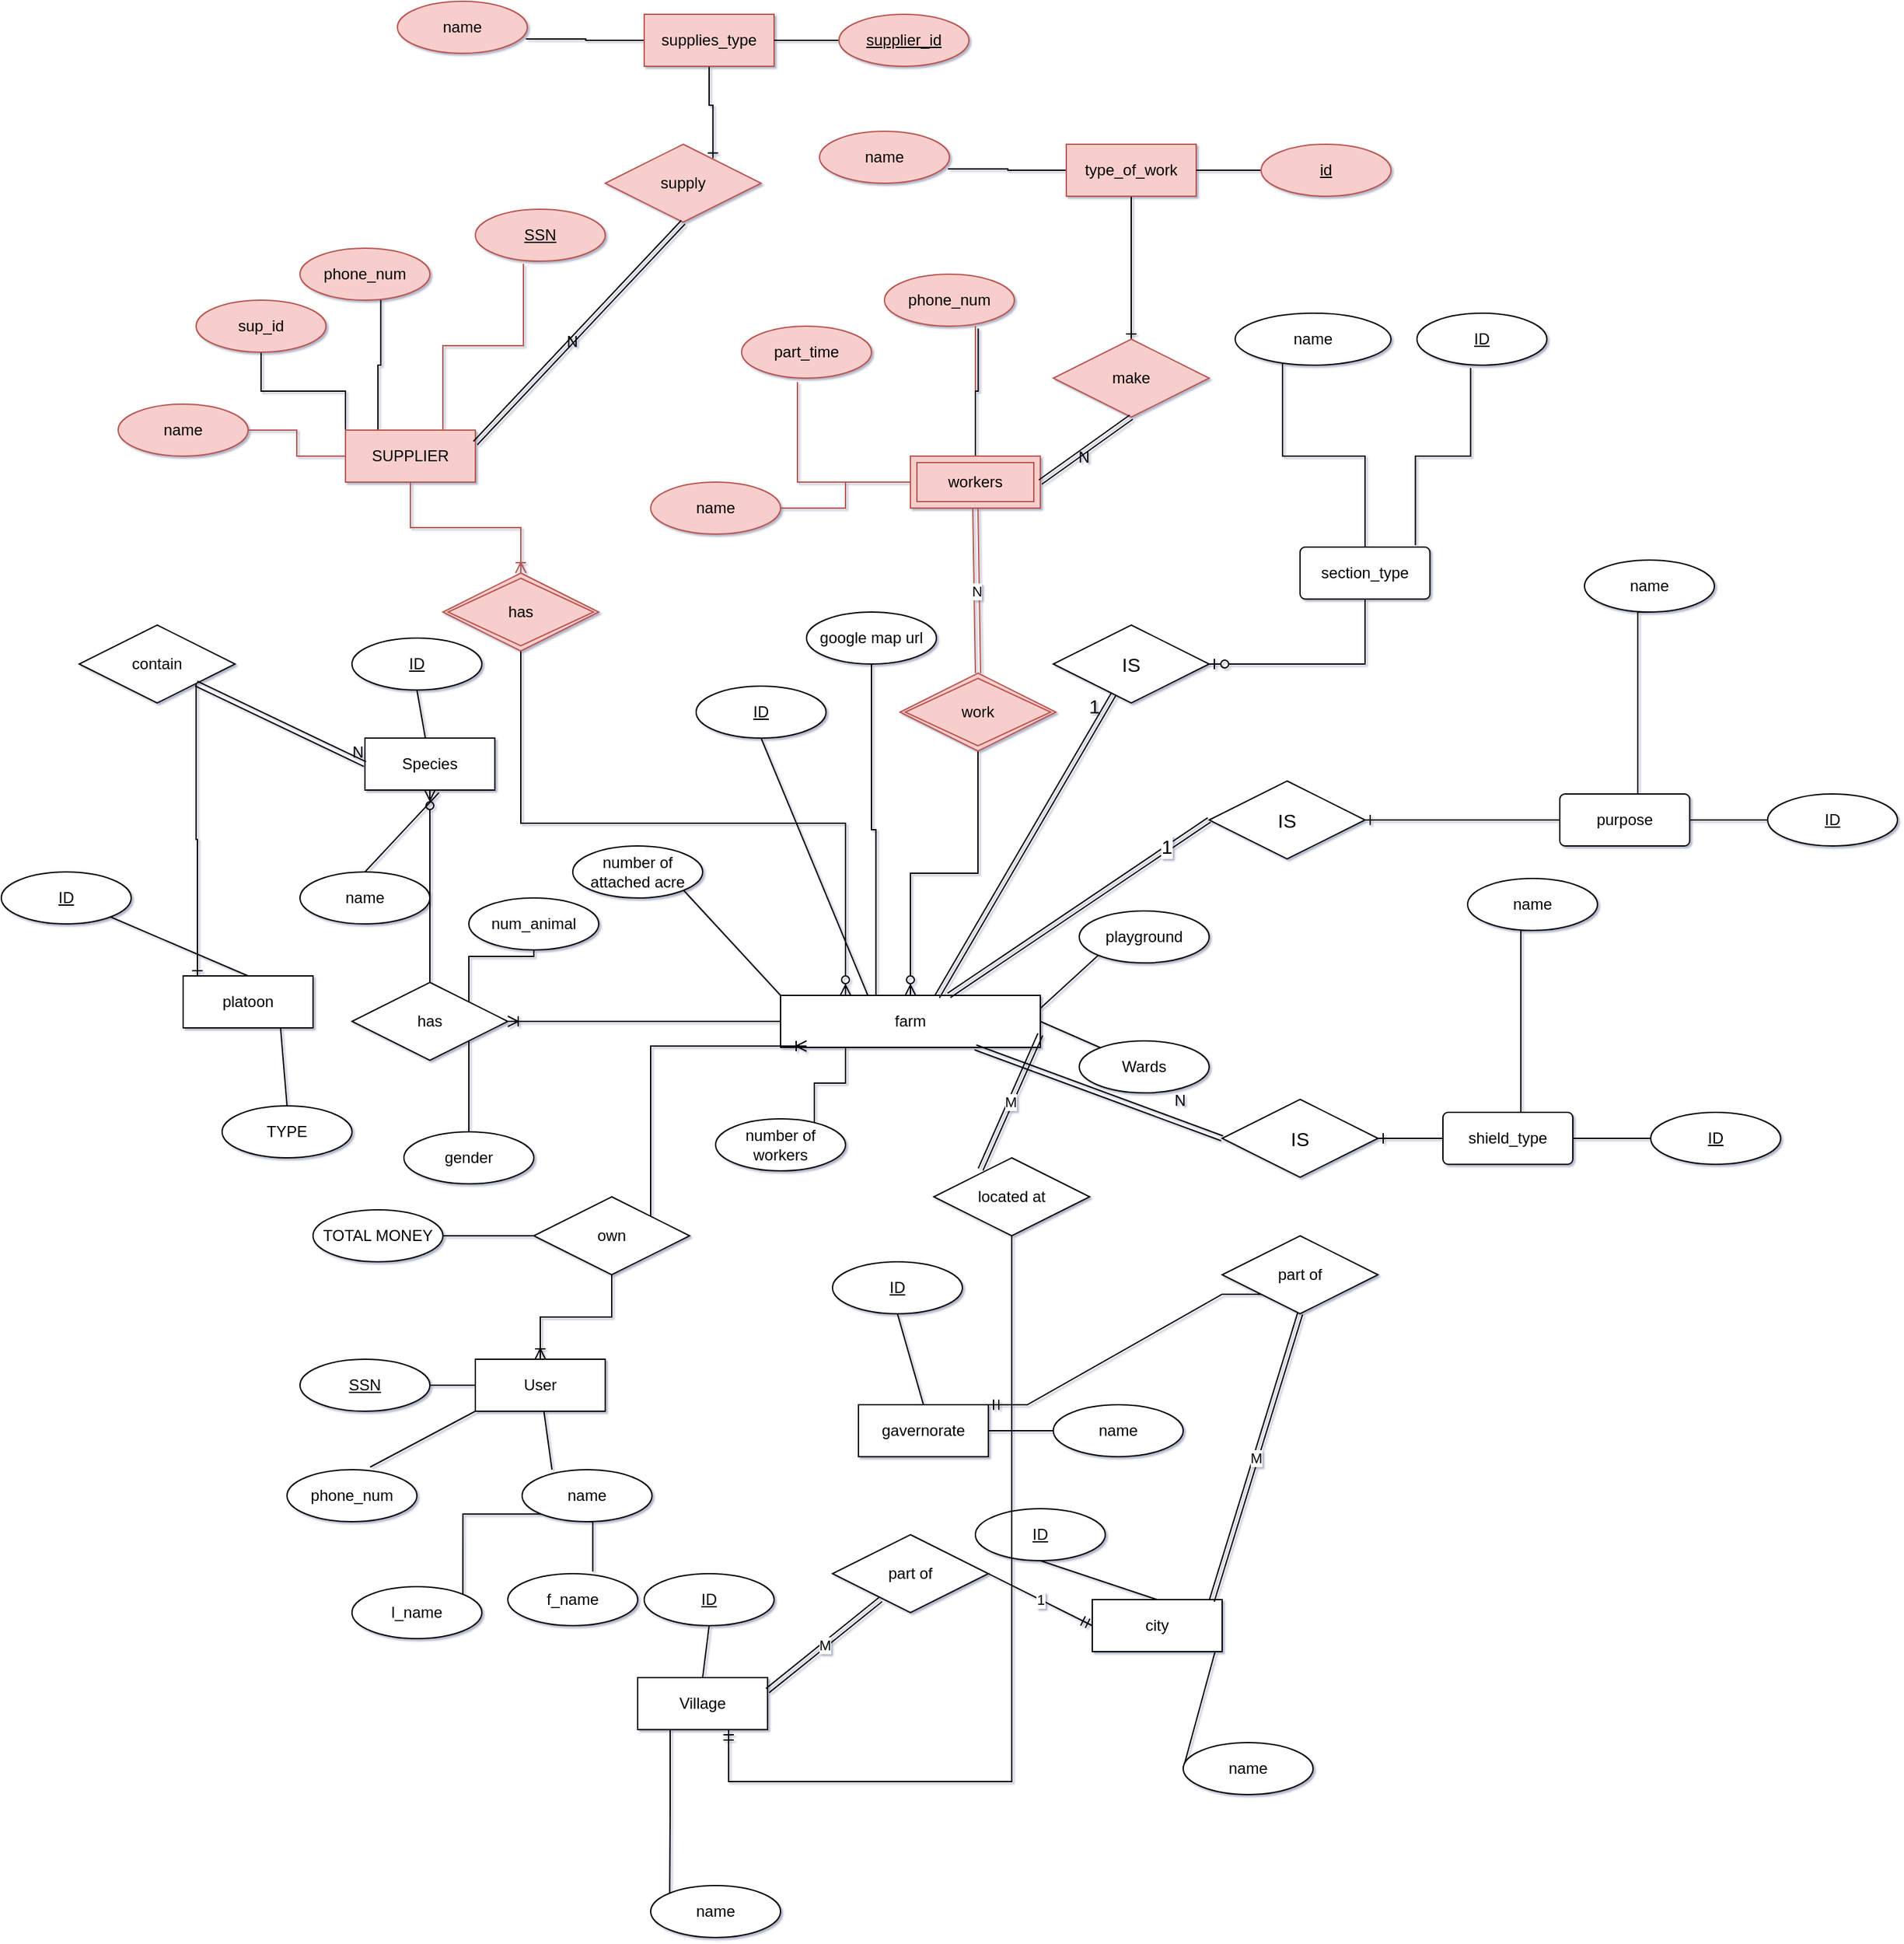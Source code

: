 <mxfile>
    <diagram id="_i7utWA93tNJXt8437yR" name="Page-1">
        <mxGraphModel dx="1345" dy="988" grid="1" gridSize="10" guides="1" tooltips="1" connect="1" arrows="1" fold="1" page="1" pageScale="1" pageWidth="291" pageHeight="413" math="1" shadow="1">
            <root>
                <mxCell id="0"/>
                <mxCell id="1" parent="0"/>
                <mxCell id="b3NllLis3SLmcYgBvk9S-5" style="rounded=0;orthogonalLoop=1;jettySize=auto;html=1;exitX=0.34;exitY=0.05;exitDx=0;exitDy=0;entryX=0.5;entryY=1;entryDx=0;entryDy=0;endArrow=none;endFill=0;exitPerimeter=0;" parent="1" source="b3NllLis3SLmcYgBvk9S-22" target="b3NllLis3SLmcYgBvk9S-4" edge="1">
                    <mxGeometry relative="1" as="geometry">
                        <mxPoint x="535" y="400" as="sourcePoint"/>
                    </mxGeometry>
                </mxCell>
                <mxCell id="b3NllLis3SLmcYgBvk9S-18" style="edgeStyle=none;rounded=0;orthogonalLoop=1;jettySize=auto;html=1;exitX=0;exitY=0;exitDx=0;exitDy=0;entryX=1;entryY=1;entryDx=0;entryDy=0;endArrow=none;endFill=0;" parent="1" source="b3NllLis3SLmcYgBvk9S-22" target="b3NllLis3SLmcYgBvk9S-17" edge="1">
                    <mxGeometry relative="1" as="geometry">
                        <mxPoint x="480" y="400" as="sourcePoint"/>
                    </mxGeometry>
                </mxCell>
                <mxCell id="b3NllLis3SLmcYgBvk9S-4" value="&lt;u&gt;ID&lt;/u&gt;" style="ellipse;whiteSpace=wrap;html=1;align=center;rounded=0;" parent="1" vertex="1">
                    <mxGeometry x="425" y="167" width="100" height="40" as="geometry"/>
                </mxCell>
                <mxCell id="b3NllLis3SLmcYgBvk9S-14" style="edgeStyle=none;rounded=0;orthogonalLoop=1;jettySize=auto;html=1;entryX=0;entryY=1;entryDx=0;entryDy=0;endArrow=none;endFill=0;exitX=1;exitY=0.25;exitDx=0;exitDy=0;" parent="1" source="b3NllLis3SLmcYgBvk9S-22" target="b3NllLis3SLmcYgBvk9S-12" edge="1">
                    <mxGeometry relative="1" as="geometry">
                        <mxPoint x="701.637" y="401.97" as="sourcePoint"/>
                    </mxGeometry>
                </mxCell>
                <mxCell id="b3NllLis3SLmcYgBvk9S-15" style="edgeStyle=none;rounded=0;orthogonalLoop=1;jettySize=auto;html=1;exitX=1;exitY=0.5;exitDx=0;exitDy=0;endArrow=none;endFill=0;" parent="1" source="b3NllLis3SLmcYgBvk9S-22" target="b3NllLis3SLmcYgBvk9S-13" edge="1">
                    <mxGeometry relative="1" as="geometry">
                        <mxPoint x="680" y="440" as="sourcePoint"/>
                    </mxGeometry>
                </mxCell>
                <mxCell id="b3NllLis3SLmcYgBvk9S-12" value="playground" style="ellipse;whiteSpace=wrap;html=1;align=center;rounded=0;" parent="1" vertex="1">
                    <mxGeometry x="720" y="340" width="100" height="40" as="geometry"/>
                </mxCell>
                <mxCell id="b3NllLis3SLmcYgBvk9S-13" value="Wards" style="ellipse;whiteSpace=wrap;html=1;align=center;rounded=0;" parent="1" vertex="1">
                    <mxGeometry x="720" y="440" width="100" height="40" as="geometry"/>
                </mxCell>
                <mxCell id="b3NllLis3SLmcYgBvk9S-17" value="number of attached acre" style="ellipse;whiteSpace=wrap;html=1;align=center;rounded=0;" parent="1" vertex="1">
                    <mxGeometry x="330" y="290" width="100" height="40" as="geometry"/>
                </mxCell>
                <mxCell id="CNxPxt7E-Ar48dO9nyks-2" style="edgeStyle=orthogonalEdgeStyle;rounded=0;orthogonalLoop=1;jettySize=auto;html=1;exitX=0.25;exitY=1;exitDx=0;exitDy=0;entryX=0.76;entryY=0.075;entryDx=0;entryDy=0;entryPerimeter=0;endArrow=none;endFill=0;" parent="1" source="b3NllLis3SLmcYgBvk9S-22" target="CNxPxt7E-Ar48dO9nyks-1" edge="1">
                    <mxGeometry relative="1" as="geometry"/>
                </mxCell>
                <mxCell id="3bwiIMP101bSdcF1PRG--4" style="edgeStyle=orthogonalEdgeStyle;rounded=0;orthogonalLoop=1;jettySize=auto;html=1;exitX=0;exitY=0.5;exitDx=0;exitDy=0;entryX=1;entryY=0.5;entryDx=0;entryDy=0;endArrow=ERoneToMany;endFill=0;startArrow=none;startFill=0;" parent="1" source="b3NllLis3SLmcYgBvk9S-22" target="BmFZNT12Nxo-qgioSgwp-1" edge="1">
                    <mxGeometry relative="1" as="geometry"/>
                </mxCell>
                <mxCell id="b3NllLis3SLmcYgBvk9S-22" value="farm" style="rounded=0;arcSize=10;whiteSpace=wrap;html=1;align=center;" parent="1" vertex="1">
                    <mxGeometry x="490" y="405" width="200" height="40" as="geometry"/>
                </mxCell>
                <mxCell id="fbbsU91Tn9Ths5Ph3Apy-94" style="edgeStyle=orthogonalEdgeStyle;rounded=0;orthogonalLoop=1;jettySize=auto;html=1;exitX=0.5;exitY=1;exitDx=0;exitDy=0;entryX=0.5;entryY=0;entryDx=0;entryDy=0;endArrow=ERoneToMany;endFill=0;" parent="1" source="b3NllLis3SLmcYgBvk9S-23" target="b3NllLis3SLmcYgBvk9S-24" edge="1">
                    <mxGeometry relative="1" as="geometry"/>
                </mxCell>
                <mxCell id="LSeCBfetjoYH7dylHhUp-1" style="edgeStyle=orthogonalEdgeStyle;rounded=0;orthogonalLoop=1;jettySize=auto;html=1;exitX=1;exitY=0;exitDx=0;exitDy=0;entryX=0.1;entryY=0.975;entryDx=0;entryDy=0;entryPerimeter=0;endArrow=ERoneToMany;endFill=0;" parent="1" source="b3NllLis3SLmcYgBvk9S-23" target="b3NllLis3SLmcYgBvk9S-22" edge="1">
                    <mxGeometry relative="1" as="geometry">
                        <Array as="points">
                            <mxPoint x="390" y="444"/>
                        </Array>
                    </mxGeometry>
                </mxCell>
                <mxCell id="b3NllLis3SLmcYgBvk9S-23" value="own" style="shape=rhombus;perimeter=rhombusPerimeter;whiteSpace=wrap;html=1;align=center;rounded=0;" parent="1" vertex="1">
                    <mxGeometry x="300" y="560" width="120" height="60" as="geometry"/>
                </mxCell>
                <mxCell id="b3NllLis3SLmcYgBvk9S-29" style="edgeStyle=none;rounded=0;orthogonalLoop=1;jettySize=auto;html=1;endArrow=none;endFill=0;entryX=0.23;entryY=0;entryDx=0;entryDy=0;entryPerimeter=0;" parent="1" source="b3NllLis3SLmcYgBvk9S-24" target="b3NllLis3SLmcYgBvk9S-28" edge="1">
                    <mxGeometry relative="1" as="geometry">
                        <mxPoint x="315" y="755" as="targetPoint"/>
                    </mxGeometry>
                </mxCell>
                <mxCell id="b3NllLis3SLmcYgBvk9S-30" style="edgeStyle=none;rounded=0;orthogonalLoop=1;jettySize=auto;html=1;exitX=0;exitY=0.5;exitDx=0;exitDy=0;entryX=1;entryY=0.5;entryDx=0;entryDy=0;endArrow=none;endFill=0;" parent="1" source="b3NllLis3SLmcYgBvk9S-24" target="b3NllLis3SLmcYgBvk9S-25" edge="1">
                    <mxGeometry relative="1" as="geometry"/>
                </mxCell>
                <mxCell id="b3NllLis3SLmcYgBvk9S-32" style="edgeStyle=none;rounded=0;orthogonalLoop=1;jettySize=auto;html=1;exitX=0;exitY=1;exitDx=0;exitDy=0;entryX=0.64;entryY=-0.05;entryDx=0;entryDy=0;entryPerimeter=0;endArrow=none;endFill=0;" parent="1" source="b3NllLis3SLmcYgBvk9S-24" target="b3NllLis3SLmcYgBvk9S-27" edge="1">
                    <mxGeometry relative="1" as="geometry"/>
                </mxCell>
                <mxCell id="b3NllLis3SLmcYgBvk9S-24" value="User" style="rounded=0;arcSize=10;whiteSpace=wrap;html=1;align=center;" parent="1" vertex="1">
                    <mxGeometry x="255" y="685" width="100" height="40" as="geometry"/>
                </mxCell>
                <mxCell id="b3NllLis3SLmcYgBvk9S-25" value="&lt;u&gt;SSN&lt;/u&gt;" style="ellipse;whiteSpace=wrap;html=1;align=center;rounded=0;" parent="1" vertex="1">
                    <mxGeometry x="120" y="685" width="100" height="40" as="geometry"/>
                </mxCell>
                <mxCell id="b3NllLis3SLmcYgBvk9S-27" value="phone_num" style="ellipse;whiteSpace=wrap;html=1;align=center;rounded=0;" parent="1" vertex="1">
                    <mxGeometry x="110" y="770" width="100" height="40" as="geometry"/>
                </mxCell>
                <mxCell id="1rCIk6trBzEEzI5ybrE7-5" style="edgeStyle=orthogonalEdgeStyle;rounded=0;orthogonalLoop=1;jettySize=auto;html=1;exitX=0.5;exitY=1;exitDx=0;exitDy=0;entryX=0.654;entryY=-0.042;entryDx=0;entryDy=0;entryPerimeter=0;endArrow=none;endFill=0;" parent="1" source="b3NllLis3SLmcYgBvk9S-28" target="1rCIk6trBzEEzI5ybrE7-2" edge="1">
                    <mxGeometry relative="1" as="geometry"/>
                </mxCell>
                <mxCell id="1rCIk6trBzEEzI5ybrE7-6" style="edgeStyle=orthogonalEdgeStyle;rounded=0;orthogonalLoop=1;jettySize=auto;html=1;exitX=0;exitY=1;exitDx=0;exitDy=0;entryX=1;entryY=0;entryDx=0;entryDy=0;endArrow=none;endFill=0;" parent="1" source="b3NllLis3SLmcYgBvk9S-28" target="1rCIk6trBzEEzI5ybrE7-4" edge="1">
                    <mxGeometry relative="1" as="geometry"/>
                </mxCell>
                <mxCell id="b3NllLis3SLmcYgBvk9S-28" value="name" style="ellipse;whiteSpace=wrap;html=1;align=center;rounded=0;" parent="1" vertex="1">
                    <mxGeometry x="291" y="770" width="100" height="40" as="geometry"/>
                </mxCell>
                <mxCell id="b3NllLis3SLmcYgBvk9S-39" style="edgeStyle=none;rounded=0;orthogonalLoop=1;jettySize=auto;html=1;exitX=1;exitY=0.5;exitDx=0;exitDy=0;entryX=0;entryY=0.5;entryDx=0;entryDy=0;endArrow=none;endFill=0;" parent="1" source="b3NllLis3SLmcYgBvk9S-36" target="b3NllLis3SLmcYgBvk9S-37" edge="1">
                    <mxGeometry relative="1" as="geometry"/>
                </mxCell>
                <mxCell id="b3NllLis3SLmcYgBvk9S-41" style="edgeStyle=none;rounded=0;orthogonalLoop=1;jettySize=auto;html=1;exitX=0.5;exitY=0;exitDx=0;exitDy=0;entryX=0.5;entryY=1;entryDx=0;entryDy=0;endArrow=none;endFill=0;" parent="1" source="b3NllLis3SLmcYgBvk9S-36" target="b3NllLis3SLmcYgBvk9S-38" edge="1">
                    <mxGeometry relative="1" as="geometry"/>
                </mxCell>
                <mxCell id="b3NllLis3SLmcYgBvk9S-36" value="gavernorate" style="rounded=0;arcSize=10;whiteSpace=wrap;html=1;align=center;" parent="1" vertex="1">
                    <mxGeometry x="550" y="720" width="100" height="40" as="geometry"/>
                </mxCell>
                <mxCell id="b3NllLis3SLmcYgBvk9S-37" value="name" style="ellipse;whiteSpace=wrap;html=1;align=center;rounded=0;" parent="1" vertex="1">
                    <mxGeometry x="700" y="720" width="100" height="40" as="geometry"/>
                </mxCell>
                <mxCell id="b3NllLis3SLmcYgBvk9S-38" value="ID" style="ellipse;whiteSpace=wrap;html=1;align=center;fontStyle=4;rounded=0;" parent="1" vertex="1">
                    <mxGeometry x="530" y="610" width="100" height="40" as="geometry"/>
                </mxCell>
                <mxCell id="b3NllLis3SLmcYgBvk9S-42" style="edgeStyle=none;rounded=0;orthogonalLoop=1;jettySize=auto;html=1;exitX=1;exitY=0.5;exitDx=0;exitDy=0;entryX=0;entryY=0.5;entryDx=0;entryDy=0;endArrow=none;endFill=0;" parent="1" source="b3NllLis3SLmcYgBvk9S-44" target="b3NllLis3SLmcYgBvk9S-45" edge="1">
                    <mxGeometry relative="1" as="geometry"/>
                </mxCell>
                <mxCell id="b3NllLis3SLmcYgBvk9S-43" style="edgeStyle=none;rounded=0;orthogonalLoop=1;jettySize=auto;html=1;exitX=0.5;exitY=0;exitDx=0;exitDy=0;entryX=0.5;entryY=1;entryDx=0;entryDy=0;endArrow=none;endFill=0;" parent="1" source="b3NllLis3SLmcYgBvk9S-44" target="b3NllLis3SLmcYgBvk9S-46" edge="1">
                    <mxGeometry relative="1" as="geometry"/>
                </mxCell>
                <mxCell id="b3NllLis3SLmcYgBvk9S-44" value="city" style="rounded=0;arcSize=10;whiteSpace=wrap;html=1;align=center;" parent="1" vertex="1">
                    <mxGeometry x="730" y="870" width="100" height="40" as="geometry"/>
                </mxCell>
                <mxCell id="b3NllLis3SLmcYgBvk9S-45" value="name" style="ellipse;whiteSpace=wrap;html=1;align=center;rounded=0;" parent="1" vertex="1">
                    <mxGeometry x="800" y="980" width="100" height="40" as="geometry"/>
                </mxCell>
                <mxCell id="b3NllLis3SLmcYgBvk9S-46" value="ID" style="ellipse;whiteSpace=wrap;html=1;align=center;fontStyle=4;rounded=0;" parent="1" vertex="1">
                    <mxGeometry x="640" y="800" width="100" height="40" as="geometry"/>
                </mxCell>
                <mxCell id="b3NllLis3SLmcYgBvk9S-48" style="edgeStyle=none;rounded=0;orthogonalLoop=1;jettySize=auto;html=1;exitX=0.5;exitY=0;exitDx=0;exitDy=0;entryX=0.5;entryY=1;entryDx=0;entryDy=0;endArrow=none;endFill=0;" parent="1" source="b3NllLis3SLmcYgBvk9S-49" target="b3NllLis3SLmcYgBvk9S-51" edge="1">
                    <mxGeometry relative="1" as="geometry"/>
                </mxCell>
                <mxCell id="4tivtBjlKa8tAjIE7ZLn-12" style="edgeStyle=orthogonalEdgeStyle;rounded=0;orthogonalLoop=1;jettySize=auto;html=1;exitX=0.25;exitY=1;exitDx=0;exitDy=0;entryX=0;entryY=0;entryDx=0;entryDy=0;endArrow=none;endFill=0;" parent="1" source="b3NllLis3SLmcYgBvk9S-49" target="b3NllLis3SLmcYgBvk9S-50" edge="1">
                    <mxGeometry relative="1" as="geometry"/>
                </mxCell>
                <mxCell id="b3NllLis3SLmcYgBvk9S-49" value="Village" style="rounded=0;arcSize=10;whiteSpace=wrap;html=1;align=center;" parent="1" vertex="1">
                    <mxGeometry x="380" y="930" width="100" height="40" as="geometry"/>
                </mxCell>
                <mxCell id="b3NllLis3SLmcYgBvk9S-50" value="name" style="ellipse;whiteSpace=wrap;html=1;align=center;rounded=0;" parent="1" vertex="1">
                    <mxGeometry x="390" y="1090" width="100" height="40" as="geometry"/>
                </mxCell>
                <mxCell id="b3NllLis3SLmcYgBvk9S-51" value="ID" style="ellipse;whiteSpace=wrap;html=1;align=center;fontStyle=4;rounded=0;" parent="1" vertex="1">
                    <mxGeometry x="385" y="850" width="100" height="40" as="geometry"/>
                </mxCell>
                <mxCell id="b3NllLis3SLmcYgBvk9S-54" value="1" style="edgeStyle=none;rounded=0;orthogonalLoop=1;jettySize=auto;html=1;exitX=1;exitY=0.5;exitDx=0;exitDy=0;entryX=0;entryY=0.5;entryDx=0;entryDy=0;endArrow=ERmandOne;endFill=0;" parent="1" source="b3NllLis3SLmcYgBvk9S-53" target="b3NllLis3SLmcYgBvk9S-44" edge="1">
                    <mxGeometry relative="1" as="geometry"/>
                </mxCell>
                <mxCell id="b3NllLis3SLmcYgBvk9S-53" value="part of" style="shape=rhombus;perimeter=rhombusPerimeter;whiteSpace=wrap;html=1;align=center;rounded=0;" parent="1" vertex="1">
                    <mxGeometry x="530" y="820" width="120" height="60" as="geometry"/>
                </mxCell>
                <mxCell id="b3NllLis3SLmcYgBvk9S-56" value="part of" style="shape=rhombus;perimeter=rhombusPerimeter;whiteSpace=wrap;html=1;align=center;rounded=0;" parent="1" vertex="1">
                    <mxGeometry x="830" y="590" width="120" height="60" as="geometry"/>
                </mxCell>
                <mxCell id="b3NllLis3SLmcYgBvk9S-59" value="platoon" style="rounded=0;arcSize=10;whiteSpace=wrap;html=1;align=center;" parent="1" vertex="1">
                    <mxGeometry x="30" y="390" width="100" height="40" as="geometry"/>
                </mxCell>
                <mxCell id="b3NllLis3SLmcYgBvk9S-63" style="edgeStyle=none;rounded=0;orthogonalLoop=1;jettySize=auto;html=1;exitX=0.5;exitY=0;exitDx=0;exitDy=0;entryX=0.75;entryY=1;entryDx=0;entryDy=0;endArrow=none;endFill=0;" parent="1" source="b3NllLis3SLmcYgBvk9S-60" target="b3NllLis3SLmcYgBvk9S-59" edge="1">
                    <mxGeometry relative="1" as="geometry"/>
                </mxCell>
                <mxCell id="b3NllLis3SLmcYgBvk9S-60" value="TYPE" style="ellipse;whiteSpace=wrap;html=1;align=center;rounded=0;" parent="1" vertex="1">
                    <mxGeometry x="60" y="490" width="100" height="40" as="geometry"/>
                </mxCell>
                <mxCell id="b3NllLis3SLmcYgBvk9S-62" style="edgeStyle=none;rounded=0;orthogonalLoop=1;jettySize=auto;html=1;entryX=0.5;entryY=0;entryDx=0;entryDy=0;endArrow=none;endFill=0;" parent="1" source="b3NllLis3SLmcYgBvk9S-61" target="b3NllLis3SLmcYgBvk9S-59" edge="1">
                    <mxGeometry relative="1" as="geometry"/>
                </mxCell>
                <mxCell id="b3NllLis3SLmcYgBvk9S-61" value="&lt;u&gt;ID&lt;/u&gt;" style="ellipse;whiteSpace=wrap;html=1;align=center;rounded=0;" parent="1" vertex="1">
                    <mxGeometry x="-110" y="310" width="100" height="40" as="geometry"/>
                </mxCell>
                <mxCell id="b3NllLis3SLmcYgBvk9S-65" value="Species" style="rounded=0;arcSize=10;whiteSpace=wrap;html=1;align=center;" parent="1" vertex="1">
                    <mxGeometry x="170" y="207" width="100" height="40" as="geometry"/>
                </mxCell>
                <mxCell id="b3NllLis3SLmcYgBvk9S-67" style="edgeStyle=none;rounded=0;orthogonalLoop=1;jettySize=auto;html=1;exitX=0.5;exitY=1;exitDx=0;exitDy=0;endArrow=none;endFill=0;" parent="1" source="b3NllLis3SLmcYgBvk9S-66" target="b3NllLis3SLmcYgBvk9S-65" edge="1">
                    <mxGeometry relative="1" as="geometry"/>
                </mxCell>
                <mxCell id="b3NllLis3SLmcYgBvk9S-66" value="&lt;u&gt;ID&lt;/u&gt;" style="ellipse;whiteSpace=wrap;html=1;align=center;rounded=0;" parent="1" vertex="1">
                    <mxGeometry x="160" y="130" width="100" height="40" as="geometry"/>
                </mxCell>
                <mxCell id="b3NllLis3SLmcYgBvk9S-69" style="edgeStyle=none;rounded=0;orthogonalLoop=1;jettySize=auto;html=1;exitX=0.5;exitY=0;exitDx=0;exitDy=0;entryX=0.57;entryY=1.05;entryDx=0;entryDy=0;entryPerimeter=0;endArrow=none;endFill=0;" parent="1" source="b3NllLis3SLmcYgBvk9S-68" target="b3NllLis3SLmcYgBvk9S-65" edge="1">
                    <mxGeometry relative="1" as="geometry">
                        <mxPoint x="230" y="280" as="sourcePoint"/>
                    </mxGeometry>
                </mxCell>
                <mxCell id="b3NllLis3SLmcYgBvk9S-68" value="name" style="ellipse;whiteSpace=wrap;html=1;align=center;rounded=0;" parent="1" vertex="1">
                    <mxGeometry x="120" y="310" width="100" height="40" as="geometry"/>
                </mxCell>
                <mxCell id="fbbsU91Tn9Ths5Ph3Apy-37" style="edgeStyle=orthogonalEdgeStyle;rounded=0;orthogonalLoop=1;jettySize=auto;html=1;exitX=1;exitY=1;exitDx=0;exitDy=0;entryX=0.11;entryY=0;entryDx=0;entryDy=0;entryPerimeter=0;endArrow=ERone;endFill=0;" parent="1" source="b3NllLis3SLmcYgBvk9S-70" target="b3NllLis3SLmcYgBvk9S-59" edge="1">
                    <mxGeometry relative="1" as="geometry"/>
                </mxCell>
                <mxCell id="b3NllLis3SLmcYgBvk9S-70" value="contain" style="shape=rhombus;perimeter=rhombusPerimeter;whiteSpace=wrap;html=1;align=center;rounded=0;" parent="1" vertex="1">
                    <mxGeometry x="-50" y="120" width="120" height="60" as="geometry"/>
                </mxCell>
                <mxCell id="fbbsU91Tn9Ths5Ph3Apy-40" style="edgeStyle=orthogonalEdgeStyle;rounded=0;orthogonalLoop=1;jettySize=auto;html=1;exitX=0.5;exitY=1;exitDx=0;exitDy=0;endArrow=ERmandOne;endFill=0;entryX=0.7;entryY=1;entryDx=0;entryDy=0;entryPerimeter=0;" parent="1" source="b3NllLis3SLmcYgBvk9S-77" target="b3NllLis3SLmcYgBvk9S-49" edge="1">
                    <mxGeometry relative="1" as="geometry">
                        <Array as="points">
                            <mxPoint x="668" y="1010"/>
                            <mxPoint x="450" y="1010"/>
                        </Array>
                        <mxPoint x="430" y="1010" as="targetPoint"/>
                    </mxGeometry>
                </mxCell>
                <mxCell id="b3NllLis3SLmcYgBvk9S-77" value="located at" style="shape=rhombus;perimeter=rhombusPerimeter;whiteSpace=wrap;html=1;align=center;rounded=0;" parent="1" vertex="1">
                    <mxGeometry x="608" y="530" width="120" height="60" as="geometry"/>
                </mxCell>
                <mxCell id="Pyf-DGdv1CoE8b2ufwj6-2" style="edgeStyle=orthogonalEdgeStyle;rounded=0;orthogonalLoop=1;jettySize=auto;html=1;exitX=1;exitY=0.5;exitDx=0;exitDy=0;endArrow=none;endFill=0;" parent="1" source="Pyf-DGdv1CoE8b2ufwj6-1" target="b3NllLis3SLmcYgBvk9S-23" edge="1">
                    <mxGeometry relative="1" as="geometry"/>
                </mxCell>
                <mxCell id="Pyf-DGdv1CoE8b2ufwj6-1" value="TOTAL MONEY" style="ellipse;whiteSpace=wrap;html=1;align=center;rounded=0;" parent="1" vertex="1">
                    <mxGeometry x="130" y="570" width="100" height="40" as="geometry"/>
                </mxCell>
                <mxCell id="Pyf-DGdv1CoE8b2ufwj6-3" value="gender" style="ellipse;whiteSpace=wrap;html=1;align=center;rounded=0;" parent="1" vertex="1">
                    <mxGeometry x="200" y="510" width="100" height="40" as="geometry"/>
                </mxCell>
                <mxCell id="JHzyaebbpO6QzUEi30qi-12" value="M" style="shape=link;html=1;rounded=0;entryX=0.308;entryY=0.833;entryDx=0;entryDy=0;entryPerimeter=0;exitX=1;exitY=0.25;exitDx=0;exitDy=0;" parent="1" source="b3NllLis3SLmcYgBvk9S-49" target="b3NllLis3SLmcYgBvk9S-53" edge="1">
                    <mxGeometry relative="1" as="geometry">
                        <mxPoint x="600" y="1020" as="sourcePoint"/>
                        <mxPoint x="760" y="1020" as="targetPoint"/>
                    </mxGeometry>
                </mxCell>
                <mxCell id="JHzyaebbpO6QzUEi30qi-15" value="M" style="shape=link;html=1;rounded=0;entryX=0.5;entryY=1;entryDx=0;entryDy=0;exitX=0.92;exitY=0.025;exitDx=0;exitDy=0;exitPerimeter=0;" parent="1" source="b3NllLis3SLmcYgBvk9S-44" target="b3NllLis3SLmcYgBvk9S-56" edge="1">
                    <mxGeometry relative="1" as="geometry">
                        <mxPoint x="750" y="840" as="sourcePoint"/>
                        <mxPoint x="910" y="840" as="targetPoint"/>
                    </mxGeometry>
                </mxCell>
                <mxCell id="JHzyaebbpO6QzUEi30qi-53" value="M" style="shape=link;html=1;rounded=0;exitX=1;exitY=0.75;exitDx=0;exitDy=0;entryX=0.3;entryY=0.15;entryDx=0;entryDy=0;entryPerimeter=0;" parent="1" source="b3NllLis3SLmcYgBvk9S-22" target="b3NllLis3SLmcYgBvk9S-77" edge="1">
                    <mxGeometry width="100" relative="1" as="geometry">
                        <mxPoint x="690" y="510" as="sourcePoint"/>
                        <mxPoint x="790" y="510" as="targetPoint"/>
                    </mxGeometry>
                </mxCell>
                <mxCell id="w20m8q-EGIuMYiHDKVSm-1" style="edgeStyle=orthogonalEdgeStyle;rounded=0;orthogonalLoop=1;jettySize=auto;html=1;exitX=0.5;exitY=1;exitDx=0;exitDy=0;entryX=0.367;entryY=0.006;entryDx=0;entryDy=0;entryPerimeter=0;endArrow=none;endFill=0;" parent="1" source="o3-f-gqxdHOakvfZg_mH-1" target="b3NllLis3SLmcYgBvk9S-22" edge="1">
                    <mxGeometry relative="1" as="geometry"/>
                </mxCell>
                <mxCell id="o3-f-gqxdHOakvfZg_mH-1" value="google map url" style="ellipse;whiteSpace=wrap;html=1;align=center;rounded=0;" parent="1" vertex="1">
                    <mxGeometry x="510" y="110" width="100" height="40" as="geometry"/>
                </mxCell>
                <mxCell id="9z2Wyg1qGKK_2Q4pEYOy-9" value="part_time" style="ellipse;whiteSpace=wrap;html=1;align=center;fillColor=#f8cecc;strokeColor=#b85450;" parent="1" vertex="1">
                    <mxGeometry x="460" y="-110" width="100" height="40" as="geometry"/>
                </mxCell>
                <mxCell id="fbbsU91Tn9Ths5Ph3Apy-2" style="edgeStyle=orthogonalEdgeStyle;rounded=0;orthogonalLoop=1;jettySize=auto;html=1;endArrow=none;endFill=0;fillColor=#f8cecc;strokeColor=#b85450;" parent="1" source="fbbsU91Tn9Ths5Ph3Apy-1" edge="1">
                    <mxGeometry relative="1" as="geometry">
                        <mxPoint x="640" y="-110" as="targetPoint"/>
                    </mxGeometry>
                </mxCell>
                <mxCell id="fbbsU91Tn9Ths5Ph3Apy-3" style="edgeStyle=orthogonalEdgeStyle;rounded=0;orthogonalLoop=1;jettySize=auto;html=1;exitX=0;exitY=0.5;exitDx=0;exitDy=0;entryX=0.43;entryY=1.075;entryDx=0;entryDy=0;entryPerimeter=0;endArrow=none;endFill=0;fillColor=#f8cecc;strokeColor=#b85450;" parent="1" source="fbbsU91Tn9Ths5Ph3Apy-1" target="9z2Wyg1qGKK_2Q4pEYOy-9" edge="1">
                    <mxGeometry relative="1" as="geometry"/>
                </mxCell>
                <mxCell id="VwsVxg2dhzXgiYJ6iqTQ-18" style="edgeStyle=orthogonalEdgeStyle;rounded=0;orthogonalLoop=1;jettySize=auto;html=1;exitX=0.5;exitY=0;exitDx=0;exitDy=0;entryX=0.722;entryY=1.044;entryDx=0;entryDy=0;entryPerimeter=0;endArrow=none;endFill=0;" parent="1" source="fbbsU91Tn9Ths5Ph3Apy-1" target="VwsVxg2dhzXgiYJ6iqTQ-17" edge="1">
                    <mxGeometry relative="1" as="geometry"/>
                </mxCell>
                <mxCell id="fbbsU91Tn9Ths5Ph3Apy-1" value="workers" style="shape=ext;margin=3;double=1;whiteSpace=wrap;html=1;align=center;fillColor=#f8cecc;strokeColor=#b85450;" parent="1" vertex="1">
                    <mxGeometry x="590" y="-10" width="100" height="40" as="geometry"/>
                </mxCell>
                <mxCell id="fbbsU91Tn9Ths5Ph3Apy-6" style="edgeStyle=orthogonalEdgeStyle;rounded=0;orthogonalLoop=1;jettySize=auto;html=1;endArrow=none;endFill=0;fillColor=#f8cecc;strokeColor=#b85450;" parent="1" source="fbbsU91Tn9Ths5Ph3Apy-5" target="fbbsU91Tn9Ths5Ph3Apy-1" edge="1">
                    <mxGeometry relative="1" as="geometry"/>
                </mxCell>
                <mxCell id="fbbsU91Tn9Ths5Ph3Apy-5" value="name" style="ellipse;whiteSpace=wrap;html=1;align=center;fillColor=#f8cecc;strokeColor=#b85450;" parent="1" vertex="1">
                    <mxGeometry x="390" y="10" width="100" height="40" as="geometry"/>
                </mxCell>
                <mxCell id="4tivtBjlKa8tAjIE7ZLn-30" style="edgeStyle=orthogonalEdgeStyle;rounded=0;orthogonalLoop=1;jettySize=auto;html=1;exitX=0.5;exitY=1;exitDx=0;exitDy=0;startArrow=none;startFill=0;endArrow=ERzeroToMany;endFill=0;" parent="1" source="fbbsU91Tn9Ths5Ph3Apy-8" target="b3NllLis3SLmcYgBvk9S-22" edge="1">
                    <mxGeometry relative="1" as="geometry"/>
                </mxCell>
                <mxCell id="fbbsU91Tn9Ths5Ph3Apy-8" value="work" style="shape=rhombus;double=1;perimeter=rhombusPerimeter;whiteSpace=wrap;html=1;align=center;fillColor=#f8cecc;strokeColor=#b85450;" parent="1" vertex="1">
                    <mxGeometry x="582" y="157" width="120" height="60" as="geometry"/>
                </mxCell>
                <mxCell id="fbbsU91Tn9Ths5Ph3Apy-16" value="N" style="shape=link;html=1;rounded=0;entryX=0.5;entryY=1;entryDx=0;entryDy=0;exitX=0.5;exitY=0;exitDx=0;exitDy=0;fillColor=#f8cecc;strokeColor=#b85450;" parent="1" source="fbbsU91Tn9Ths5Ph3Apy-8" target="fbbsU91Tn9Ths5Ph3Apy-1" edge="1">
                    <mxGeometry relative="1" as="geometry">
                        <mxPoint x="430" y="110" as="sourcePoint"/>
                        <mxPoint x="590" y="110" as="targetPoint"/>
                    </mxGeometry>
                </mxCell>
                <mxCell id="fbbsU91Tn9Ths5Ph3Apy-19" value="" style="shape=link;html=1;rounded=0;entryX=0;entryY=0.5;entryDx=0;entryDy=0;exitX=1;exitY=1;exitDx=0;exitDy=0;" parent="1" source="b3NllLis3SLmcYgBvk9S-70" target="b3NllLis3SLmcYgBvk9S-65" edge="1">
                    <mxGeometry relative="1" as="geometry">
                        <mxPoint x="30" y="100" as="sourcePoint"/>
                        <mxPoint x="190" y="100" as="targetPoint"/>
                    </mxGeometry>
                </mxCell>
                <mxCell id="fbbsU91Tn9Ths5Ph3Apy-20" value="N" style="resizable=0;html=1;align=right;verticalAlign=bottom;" parent="fbbsU91Tn9Ths5Ph3Apy-19" connectable="0" vertex="1">
                    <mxGeometry x="1" relative="1" as="geometry"/>
                </mxCell>
                <mxCell id="fbbsU91Tn9Ths5Ph3Apy-38" value="" style="edgeStyle=entityRelationEdgeStyle;fontSize=12;html=1;endArrow=ERmandOne;endFill=0;rounded=0;entryX=1;entryY=0;entryDx=0;entryDy=0;exitX=0;exitY=1;exitDx=0;exitDy=0;" parent="1" source="b3NllLis3SLmcYgBvk9S-56" target="b3NllLis3SLmcYgBvk9S-36" edge="1">
                    <mxGeometry width="100" height="100" relative="1" as="geometry">
                        <mxPoint x="517.5" y="790" as="sourcePoint"/>
                        <mxPoint x="482.5" y="970" as="targetPoint"/>
                    </mxGeometry>
                </mxCell>
                <mxCell id="LSeCBfetjoYH7dylHhUp-2" style="edgeStyle=orthogonalEdgeStyle;rounded=0;orthogonalLoop=1;jettySize=auto;html=1;exitX=0.5;exitY=1;exitDx=0;exitDy=0;endArrow=ERoneToMany;endFill=0;fillColor=#f8cecc;strokeColor=#b85450;" parent="1" source="fbbsU91Tn9Ths5Ph3Apy-56" target="fbbsU91Tn9Ths5Ph3Apy-87" edge="1">
                    <mxGeometry relative="1" as="geometry"/>
                </mxCell>
                <mxCell id="w78pD1rrAGZmFe1vnEhd-1" style="edgeStyle=orthogonalEdgeStyle;rounded=0;orthogonalLoop=1;jettySize=auto;html=1;exitX=0.75;exitY=0;exitDx=0;exitDy=0;entryX=0.37;entryY=1.05;entryDx=0;entryDy=0;entryPerimeter=0;endArrow=none;endFill=0;fillColor=#f8cecc;strokeColor=#b85450;" parent="1" source="fbbsU91Tn9Ths5Ph3Apy-56" target="LSeCBfetjoYH7dylHhUp-4" edge="1">
                    <mxGeometry relative="1" as="geometry"/>
                </mxCell>
                <mxCell id="VwsVxg2dhzXgiYJ6iqTQ-16" style="edgeStyle=orthogonalEdgeStyle;rounded=0;orthogonalLoop=1;jettySize=auto;html=1;exitX=0.25;exitY=0;exitDx=0;exitDy=0;entryX=0.622;entryY=0.969;entryDx=0;entryDy=0;entryPerimeter=0;endArrow=none;endFill=0;" parent="1" source="fbbsU91Tn9Ths5Ph3Apy-56" target="m7S0bao3qjO-GEonJHO3-2" edge="1">
                    <mxGeometry relative="1" as="geometry"/>
                </mxCell>
                <mxCell id="6ic3UcrLFhmHP4Cj6hOS-2" style="edgeStyle=orthogonalEdgeStyle;rounded=0;orthogonalLoop=1;jettySize=auto;html=1;exitX=0;exitY=0;exitDx=0;exitDy=0;endArrow=none;endFill=0;" parent="1" source="fbbsU91Tn9Ths5Ph3Apy-56" target="6ic3UcrLFhmHP4Cj6hOS-1" edge="1">
                    <mxGeometry relative="1" as="geometry"/>
                </mxCell>
                <mxCell id="fbbsU91Tn9Ths5Ph3Apy-56" value="SUPPLIER" style="shape=ext;margin=3;double=0;whiteSpace=wrap;html=1;align=center;strokeOpacity=100;noLabel=0;resizeWidth=1;autosize=1;fillColor=#f8cecc;strokeColor=#b85450;" parent="1" vertex="1">
                    <mxGeometry x="155" y="-30" width="100" height="40" as="geometry"/>
                </mxCell>
                <mxCell id="fbbsU91Tn9Ths5Ph3Apy-57" style="edgeStyle=orthogonalEdgeStyle;rounded=0;orthogonalLoop=1;jettySize=auto;html=1;endArrow=none;endFill=0;fillColor=#f8cecc;strokeColor=#b85450;" parent="1" source="fbbsU91Tn9Ths5Ph3Apy-58" target="fbbsU91Tn9Ths5Ph3Apy-56" edge="1">
                    <mxGeometry relative="1" as="geometry"/>
                </mxCell>
                <mxCell id="fbbsU91Tn9Ths5Ph3Apy-58" value="name" style="ellipse;whiteSpace=wrap;html=1;align=center;fillColor=#f8cecc;strokeColor=#b85450;" parent="1" vertex="1">
                    <mxGeometry x="-20" y="-50" width="100" height="40" as="geometry"/>
                </mxCell>
                <mxCell id="LSeCBfetjoYH7dylHhUp-3" style="edgeStyle=orthogonalEdgeStyle;rounded=0;orthogonalLoop=1;jettySize=auto;html=1;exitX=0.5;exitY=1;exitDx=0;exitDy=0;entryX=0.25;entryY=0;entryDx=0;entryDy=0;endArrow=ERzeroToMany;endFill=0;" parent="1" source="fbbsU91Tn9Ths5Ph3Apy-87" target="b3NllLis3SLmcYgBvk9S-22" edge="1">
                    <mxGeometry relative="1" as="geometry"/>
                </mxCell>
                <mxCell id="fbbsU91Tn9Ths5Ph3Apy-87" value="has" style="shape=rhombus;double=1;perimeter=rhombusPerimeter;whiteSpace=wrap;html=1;align=center;fillColor=#f8cecc;strokeColor=#b85450;" parent="1" vertex="1">
                    <mxGeometry x="230" y="80" width="120" height="60" as="geometry"/>
                </mxCell>
                <mxCell id="m7S0bao3qjO-GEonJHO3-2" value="phone_num" style="ellipse;whiteSpace=wrap;html=1;align=center;fillColor=#f8cecc;strokeColor=#b85450;" parent="1" vertex="1">
                    <mxGeometry x="120" y="-170" width="100" height="40" as="geometry"/>
                </mxCell>
                <mxCell id="LSeCBfetjoYH7dylHhUp-4" value="SSN" style="ellipse;whiteSpace=wrap;html=1;align=center;fontStyle=4;fillColor=#f8cecc;strokeColor=#b85450;" parent="1" vertex="1">
                    <mxGeometry x="255" y="-200" width="100" height="40" as="geometry"/>
                </mxCell>
                <mxCell id="BmFZNT12Nxo-qgioSgwp-8" style="edgeStyle=orthogonalEdgeStyle;rounded=0;orthogonalLoop=1;jettySize=auto;html=1;exitX=1;exitY=0;exitDx=0;exitDy=0;entryX=0.5;entryY=1;entryDx=0;entryDy=0;startArrow=none;startFill=0;endArrow=none;endFill=0;" parent="1" source="BmFZNT12Nxo-qgioSgwp-1" target="BmFZNT12Nxo-qgioSgwp-7" edge="1">
                    <mxGeometry relative="1" as="geometry"/>
                </mxCell>
                <mxCell id="BmFZNT12Nxo-qgioSgwp-9" style="edgeStyle=orthogonalEdgeStyle;rounded=0;orthogonalLoop=1;jettySize=auto;html=1;exitX=1;exitY=1;exitDx=0;exitDy=0;entryX=0.5;entryY=0;entryDx=0;entryDy=0;startArrow=none;startFill=0;endArrow=none;endFill=0;" parent="1" source="BmFZNT12Nxo-qgioSgwp-1" target="Pyf-DGdv1CoE8b2ufwj6-3" edge="1">
                    <mxGeometry relative="1" as="geometry"/>
                </mxCell>
                <mxCell id="4tivtBjlKa8tAjIE7ZLn-16" style="edgeStyle=orthogonalEdgeStyle;rounded=0;orthogonalLoop=1;jettySize=auto;html=1;exitX=0;exitY=0.5;exitDx=0;exitDy=0;endArrow=ERzeroToMany;endFill=0;" parent="1" source="BmFZNT12Nxo-qgioSgwp-1" target="b3NllLis3SLmcYgBvk9S-65" edge="1">
                    <mxGeometry relative="1" as="geometry">
                        <Array as="points">
                            <mxPoint x="220" y="425"/>
                        </Array>
                    </mxGeometry>
                </mxCell>
                <mxCell id="BmFZNT12Nxo-qgioSgwp-1" value="has" style="shape=rhombus;perimeter=rhombusPerimeter;whiteSpace=wrap;html=1;align=center;" parent="1" vertex="1">
                    <mxGeometry x="160" y="395" width="120" height="60" as="geometry"/>
                </mxCell>
                <mxCell id="BmFZNT12Nxo-qgioSgwp-7" value="num_animal" style="ellipse;whiteSpace=wrap;html=1;align=center;" parent="1" vertex="1">
                    <mxGeometry x="250" y="330" width="100" height="40" as="geometry"/>
                </mxCell>
                <mxCell id="CNxPxt7E-Ar48dO9nyks-1" value="number of workers" style="ellipse;whiteSpace=wrap;html=1;align=center;" parent="1" vertex="1">
                    <mxGeometry x="440" y="500" width="100" height="40" as="geometry"/>
                </mxCell>
                <mxCell id="pbDmFRSWv9km7YMSYDqX-5" style="edgeStyle=orthogonalEdgeStyle;rounded=0;orthogonalLoop=1;jettySize=auto;html=1;exitX=0.75;exitY=0;exitDx=0;exitDy=0;entryX=0.5;entryY=1;entryDx=0;entryDy=0;endArrow=none;endFill=0;" parent="1" source="pbDmFRSWv9km7YMSYDqX-2" target="pbDmFRSWv9km7YMSYDqX-4" edge="1">
                    <mxGeometry relative="1" as="geometry">
                        <Array as="points">
                            <mxPoint x="1150" y="250"/>
                            <mxPoint x="1150" y="110"/>
                        </Array>
                    </mxGeometry>
                </mxCell>
                <mxCell id="pbDmFRSWv9km7YMSYDqX-7" style="edgeStyle=orthogonalEdgeStyle;rounded=0;orthogonalLoop=1;jettySize=auto;html=1;exitX=1;exitY=0.5;exitDx=0;exitDy=0;endArrow=none;endFill=0;entryX=0;entryY=0.5;entryDx=0;entryDy=0;" parent="1" source="pbDmFRSWv9km7YMSYDqX-2" target="pbDmFRSWv9km7YMSYDqX-6" edge="1">
                    <mxGeometry relative="1" as="geometry">
                        <mxPoint x="1169" y="180" as="targetPoint"/>
                    </mxGeometry>
                </mxCell>
                <mxCell id="xB7BYyIheEcgQl2naes3-9" style="edgeStyle=orthogonalEdgeStyle;rounded=0;orthogonalLoop=1;jettySize=auto;html=1;exitX=0;exitY=0.5;exitDx=0;exitDy=0;fontSize=15;endArrow=ERone;endFill=0;" parent="1" source="pbDmFRSWv9km7YMSYDqX-2" target="pbDmFRSWv9km7YMSYDqX-11" edge="1">
                    <mxGeometry relative="1" as="geometry"/>
                </mxCell>
                <mxCell id="pbDmFRSWv9km7YMSYDqX-2" value="purpose" style="rounded=1;arcSize=10;whiteSpace=wrap;html=1;align=center;" parent="1" vertex="1">
                    <mxGeometry x="1090" y="250" width="100" height="40" as="geometry"/>
                </mxCell>
                <mxCell id="pbDmFRSWv9km7YMSYDqX-4" value="name" style="ellipse;whiteSpace=wrap;html=1;align=center;" parent="1" vertex="1">
                    <mxGeometry x="1109" y="70" width="100" height="40" as="geometry"/>
                </mxCell>
                <mxCell id="pbDmFRSWv9km7YMSYDqX-6" value="ID" style="ellipse;whiteSpace=wrap;html=1;align=center;fontStyle=4;" parent="1" vertex="1">
                    <mxGeometry x="1250" y="250" width="100" height="40" as="geometry"/>
                </mxCell>
                <mxCell id="pbDmFRSWv9km7YMSYDqX-8" value="" style="shape=link;html=1;rounded=0;endArrow=none;endFill=0;entryX=0;entryY=0.5;entryDx=0;entryDy=0;" parent="1" source="b3NllLis3SLmcYgBvk9S-22" target="pbDmFRSWv9km7YMSYDqX-11" edge="1">
                    <mxGeometry relative="1" as="geometry">
                        <mxPoint x="600" y="430" as="sourcePoint"/>
                        <mxPoint x="810" y="260" as="targetPoint"/>
                    </mxGeometry>
                </mxCell>
                <mxCell id="xB7BYyIheEcgQl2naes3-2" value="&lt;font style=&quot;font-size: 15px;&quot;&gt;1&lt;/font&gt;" style="edgeLabel;html=1;align=center;verticalAlign=middle;resizable=0;points=[];" parent="pbDmFRSWv9km7YMSYDqX-8" vertex="1" connectable="0">
                    <mxGeometry x="0.716" y="-1" relative="1" as="geometry">
                        <mxPoint x="-6" as="offset"/>
                    </mxGeometry>
                </mxCell>
                <mxCell id="pbDmFRSWv9km7YMSYDqX-11" value="IS" style="shape=rhombus;perimeter=rhombusPerimeter;whiteSpace=wrap;html=1;align=center;fontSize=15;" parent="1" vertex="1">
                    <mxGeometry x="820" y="240" width="120" height="60" as="geometry"/>
                </mxCell>
                <mxCell id="pbDmFRSWv9km7YMSYDqX-14" style="edgeStyle=orthogonalEdgeStyle;rounded=0;orthogonalLoop=1;jettySize=auto;html=1;exitX=0.5;exitY=0;exitDx=0;exitDy=0;entryX=0.304;entryY=0.971;entryDx=0;entryDy=0;entryPerimeter=0;endArrow=none;endFill=0;" parent="1" source="pbDmFRSWv9km7YMSYDqX-16" target="pbDmFRSWv9km7YMSYDqX-17" edge="1">
                    <mxGeometry relative="1" as="geometry"/>
                </mxCell>
                <mxCell id="pbDmFRSWv9km7YMSYDqX-15" style="edgeStyle=orthogonalEdgeStyle;rounded=0;orthogonalLoop=1;jettySize=auto;html=1;exitX=0.888;exitY=-0.033;exitDx=0;exitDy=0;endArrow=none;endFill=0;entryX=0.413;entryY=1.053;entryDx=0;entryDy=0;exitPerimeter=0;entryPerimeter=0;" parent="1" source="pbDmFRSWv9km7YMSYDqX-16" target="pbDmFRSWv9km7YMSYDqX-18" edge="1">
                    <mxGeometry relative="1" as="geometry">
                        <mxPoint x="980" y="-10" as="targetPoint"/>
                    </mxGeometry>
                </mxCell>
                <mxCell id="pbDmFRSWv9km7YMSYDqX-24" style="edgeStyle=orthogonalEdgeStyle;rounded=0;orthogonalLoop=1;jettySize=auto;html=1;exitX=0.5;exitY=1;exitDx=0;exitDy=0;entryX=1;entryY=0.5;entryDx=0;entryDy=0;fontSize=15;startArrow=none;startFill=0;endArrow=ERzeroToOne;endFill=0;" parent="1" source="pbDmFRSWv9km7YMSYDqX-16" target="pbDmFRSWv9km7YMSYDqX-19" edge="1">
                    <mxGeometry relative="1" as="geometry"/>
                </mxCell>
                <mxCell id="pbDmFRSWv9km7YMSYDqX-16" value="section_type" style="rounded=1;arcSize=10;whiteSpace=wrap;html=1;align=center;" parent="1" vertex="1">
                    <mxGeometry x="890" y="60" width="100" height="40" as="geometry"/>
                </mxCell>
                <mxCell id="pbDmFRSWv9km7YMSYDqX-17" value="name" style="ellipse;whiteSpace=wrap;html=1;align=center;" parent="1" vertex="1">
                    <mxGeometry x="840" y="-120" width="120" height="40" as="geometry"/>
                </mxCell>
                <mxCell id="pbDmFRSWv9km7YMSYDqX-18" value="ID" style="ellipse;whiteSpace=wrap;html=1;align=center;fontStyle=4;" parent="1" vertex="1">
                    <mxGeometry x="980" y="-120" width="100" height="40" as="geometry"/>
                </mxCell>
                <mxCell id="pbDmFRSWv9km7YMSYDqX-19" value="IS" style="shape=rhombus;perimeter=rhombusPerimeter;whiteSpace=wrap;html=1;align=center;fontSize=15;" parent="1" vertex="1">
                    <mxGeometry x="700" y="120" width="120" height="60" as="geometry"/>
                </mxCell>
                <mxCell id="pbDmFRSWv9km7YMSYDqX-22" value="" style="shape=link;html=1;rounded=0;fontSize=15;startArrow=none;startFill=0;endArrow=ERzeroToMany;endFill=0;exitX=0.603;exitY=0.023;exitDx=0;exitDy=0;exitPerimeter=0;" parent="1" source="b3NllLis3SLmcYgBvk9S-22" target="pbDmFRSWv9km7YMSYDqX-19" edge="1">
                    <mxGeometry relative="1" as="geometry">
                        <mxPoint x="700" y="190" as="sourcePoint"/>
                        <mxPoint x="860" y="190" as="targetPoint"/>
                    </mxGeometry>
                </mxCell>
                <mxCell id="pbDmFRSWv9km7YMSYDqX-23" value="1" style="resizable=0;html=1;align=right;verticalAlign=bottom;fontSize=15;" parent="pbDmFRSWv9km7YMSYDqX-22" connectable="0" vertex="1">
                    <mxGeometry x="1" relative="1" as="geometry">
                        <mxPoint x="-10" y="20" as="offset"/>
                    </mxGeometry>
                </mxCell>
                <mxCell id="4tivtBjlKa8tAjIE7ZLn-6" style="edgeStyle=orthogonalEdgeStyle;rounded=0;orthogonalLoop=1;jettySize=auto;html=1;exitX=0;exitY=0.5;exitDx=0;exitDy=0;entryX=0.989;entryY=0.724;entryDx=0;entryDy=0;entryPerimeter=0;endArrow=none;endFill=0;" parent="1" source="4tivtBjlKa8tAjIE7ZLn-4" target="4tivtBjlKa8tAjIE7ZLn-5" edge="1">
                    <mxGeometry relative="1" as="geometry"/>
                </mxCell>
                <mxCell id="4tivtBjlKa8tAjIE7ZLn-10" style="edgeStyle=orthogonalEdgeStyle;rounded=0;orthogonalLoop=1;jettySize=auto;html=1;exitX=0.5;exitY=1;exitDx=0;exitDy=0;entryX=0.5;entryY=0;entryDx=0;entryDy=0;endArrow=ERone;endFill=0;" parent="1" source="4tivtBjlKa8tAjIE7ZLn-4" target="4tivtBjlKa8tAjIE7ZLn-9" edge="1">
                    <mxGeometry relative="1" as="geometry"/>
                </mxCell>
                <mxCell id="4tivtBjlKa8tAjIE7ZLn-4" value="type_of_work" style="whiteSpace=wrap;html=1;align=center;fillColor=#f8cecc;strokeColor=#b85450;" parent="1" vertex="1">
                    <mxGeometry x="710" y="-250" width="100" height="40" as="geometry"/>
                </mxCell>
                <mxCell id="4tivtBjlKa8tAjIE7ZLn-5" value="name" style="ellipse;whiteSpace=wrap;html=1;align=center;fillColor=#f8cecc;strokeColor=#b85450;" parent="1" vertex="1">
                    <mxGeometry x="520" y="-260" width="100" height="40" as="geometry"/>
                </mxCell>
                <mxCell id="4tivtBjlKa8tAjIE7ZLn-8" style="edgeStyle=orthogonalEdgeStyle;rounded=0;orthogonalLoop=1;jettySize=auto;html=1;exitX=0;exitY=0.5;exitDx=0;exitDy=0;entryX=1;entryY=0.5;entryDx=0;entryDy=0;endArrow=none;endFill=0;" parent="1" source="4tivtBjlKa8tAjIE7ZLn-7" target="4tivtBjlKa8tAjIE7ZLn-4" edge="1">
                    <mxGeometry relative="1" as="geometry"/>
                </mxCell>
                <mxCell id="4tivtBjlKa8tAjIE7ZLn-7" value="id" style="ellipse;whiteSpace=wrap;html=1;align=center;fontStyle=4;fillColor=#f8cecc;strokeColor=#b85450;" parent="1" vertex="1">
                    <mxGeometry x="860" y="-250" width="100" height="40" as="geometry"/>
                </mxCell>
                <mxCell id="4tivtBjlKa8tAjIE7ZLn-9" value="make" style="shape=rhombus;perimeter=rhombusPerimeter;whiteSpace=wrap;html=1;align=center;fillColor=#f8cecc;strokeColor=#b85450;" parent="1" vertex="1">
                    <mxGeometry x="700" y="-100" width="120" height="60" as="geometry"/>
                </mxCell>
                <mxCell id="4tivtBjlKa8tAjIE7ZLn-20" style="edgeStyle=orthogonalEdgeStyle;rounded=0;orthogonalLoop=1;jettySize=auto;html=1;exitX=0.75;exitY=0;exitDx=0;exitDy=0;entryX=0.5;entryY=1;entryDx=0;entryDy=0;endArrow=none;endFill=0;" parent="1" source="4tivtBjlKa8tAjIE7ZLn-22" target="4tivtBjlKa8tAjIE7ZLn-23" edge="1">
                    <mxGeometry relative="1" as="geometry">
                        <Array as="points">
                            <mxPoint x="1060" y="495"/>
                            <mxPoint x="1060" y="355"/>
                        </Array>
                    </mxGeometry>
                </mxCell>
                <mxCell id="4tivtBjlKa8tAjIE7ZLn-21" style="edgeStyle=orthogonalEdgeStyle;rounded=0;orthogonalLoop=1;jettySize=auto;html=1;exitX=1;exitY=0.5;exitDx=0;exitDy=0;endArrow=none;endFill=0;entryX=0;entryY=0.5;entryDx=0;entryDy=0;" parent="1" source="4tivtBjlKa8tAjIE7ZLn-22" target="4tivtBjlKa8tAjIE7ZLn-24" edge="1">
                    <mxGeometry relative="1" as="geometry">
                        <mxPoint x="1079" y="425" as="targetPoint"/>
                    </mxGeometry>
                </mxCell>
                <mxCell id="4tivtBjlKa8tAjIE7ZLn-26" style="edgeStyle=orthogonalEdgeStyle;rounded=0;orthogonalLoop=1;jettySize=auto;html=1;exitX=0;exitY=0.5;exitDx=0;exitDy=0;endArrow=ERone;endFill=0;startArrow=none;startFill=0;" parent="1" source="4tivtBjlKa8tAjIE7ZLn-22" target="4tivtBjlKa8tAjIE7ZLn-25" edge="1">
                    <mxGeometry relative="1" as="geometry"/>
                </mxCell>
                <mxCell id="4tivtBjlKa8tAjIE7ZLn-22" value="shield_type" style="rounded=1;arcSize=10;whiteSpace=wrap;html=1;align=center;" parent="1" vertex="1">
                    <mxGeometry x="1000" y="495" width="100" height="40" as="geometry"/>
                </mxCell>
                <mxCell id="4tivtBjlKa8tAjIE7ZLn-23" value="name" style="ellipse;whiteSpace=wrap;html=1;align=center;" parent="1" vertex="1">
                    <mxGeometry x="1019" y="315" width="100" height="40" as="geometry"/>
                </mxCell>
                <mxCell id="4tivtBjlKa8tAjIE7ZLn-24" value="ID" style="ellipse;whiteSpace=wrap;html=1;align=center;fontStyle=4;" parent="1" vertex="1">
                    <mxGeometry x="1160" y="495" width="100" height="40" as="geometry"/>
                </mxCell>
                <mxCell id="4tivtBjlKa8tAjIE7ZLn-25" value="IS" style="shape=rhombus;perimeter=rhombusPerimeter;whiteSpace=wrap;html=1;align=center;fontSize=15;" parent="1" vertex="1">
                    <mxGeometry x="830" y="485" width="120" height="60" as="geometry"/>
                </mxCell>
                <mxCell id="4tivtBjlKa8tAjIE7ZLn-28" value="" style="shape=link;html=1;rounded=0;startArrow=none;startFill=0;endArrow=ERone;endFill=0;entryX=0.75;entryY=1;entryDx=0;entryDy=0;exitX=0;exitY=0.5;exitDx=0;exitDy=0;" parent="1" source="4tivtBjlKa8tAjIE7ZLn-25" target="b3NllLis3SLmcYgBvk9S-22" edge="1">
                    <mxGeometry relative="1" as="geometry">
                        <mxPoint x="550" y="540" as="sourcePoint"/>
                        <mxPoint x="710" y="540" as="targetPoint"/>
                    </mxGeometry>
                </mxCell>
                <mxCell id="4tivtBjlKa8tAjIE7ZLn-29" value="N" style="resizable=0;html=1;align=right;verticalAlign=bottom;" parent="4tivtBjlKa8tAjIE7ZLn-28" connectable="0" vertex="1">
                    <mxGeometry x="1" relative="1" as="geometry">
                        <mxPoint x="163" y="50" as="offset"/>
                    </mxGeometry>
                </mxCell>
                <mxCell id="adUv6TE_dq0yZNdIGi0Z-1" value="" style="shape=link;html=1;rounded=0;endArrow=ERoneToMany;endFill=0;entryX=1;entryY=0.5;entryDx=0;entryDy=0;exitX=0.5;exitY=1;exitDx=0;exitDy=0;" parent="1" source="4tivtBjlKa8tAjIE7ZLn-9" target="fbbsU91Tn9Ths5Ph3Apy-1" edge="1">
                    <mxGeometry relative="1" as="geometry">
                        <mxPoint x="370" y="-210" as="sourcePoint"/>
                        <mxPoint x="530" y="-210" as="targetPoint"/>
                    </mxGeometry>
                </mxCell>
                <mxCell id="adUv6TE_dq0yZNdIGi0Z-2" value="N" style="resizable=0;html=1;align=right;verticalAlign=bottom;direction=south;" parent="adUv6TE_dq0yZNdIGi0Z-1" connectable="0" vertex="1">
                    <mxGeometry x="1" relative="1" as="geometry">
                        <mxPoint x="38" y="-10" as="offset"/>
                    </mxGeometry>
                </mxCell>
                <mxCell id="adUv6TE_dq0yZNdIGi0Z-11" style="edgeStyle=orthogonalEdgeStyle;rounded=0;orthogonalLoop=1;jettySize=auto;html=1;exitX=0.5;exitY=1;exitDx=0;exitDy=0;startArrow=none;startFill=0;endArrow=ERone;endFill=0;" parent="1" edge="1">
                    <mxGeometry relative="1" as="geometry">
                        <mxPoint x="200" y="910" as="sourcePoint"/>
                        <mxPoint x="200" y="910" as="targetPoint"/>
                    </mxGeometry>
                </mxCell>
                <mxCell id="VwsVxg2dhzXgiYJ6iqTQ-2" value="supply" style="shape=rhombus;perimeter=rhombusPerimeter;whiteSpace=wrap;html=1;align=center;fillColor=#f8cecc;strokeColor=#b85450;" parent="1" vertex="1">
                    <mxGeometry x="355" y="-250" width="120" height="60" as="geometry"/>
                </mxCell>
                <mxCell id="VwsVxg2dhzXgiYJ6iqTQ-3" style="edgeStyle=orthogonalEdgeStyle;rounded=0;orthogonalLoop=1;jettySize=auto;html=1;exitX=0;exitY=0.5;exitDx=0;exitDy=0;entryX=0.989;entryY=0.724;entryDx=0;entryDy=0;entryPerimeter=0;endArrow=none;endFill=0;" parent="1" source="VwsVxg2dhzXgiYJ6iqTQ-4" target="VwsVxg2dhzXgiYJ6iqTQ-5" edge="1">
                    <mxGeometry relative="1" as="geometry"/>
                </mxCell>
                <mxCell id="VwsVxg2dhzXgiYJ6iqTQ-8" style="edgeStyle=orthogonalEdgeStyle;rounded=0;orthogonalLoop=1;jettySize=auto;html=1;exitX=0.5;exitY=1;exitDx=0;exitDy=0;entryX=0.691;entryY=0.179;entryDx=0;entryDy=0;entryPerimeter=0;endArrow=ERone;endFill=0;" parent="1" source="VwsVxg2dhzXgiYJ6iqTQ-4" target="VwsVxg2dhzXgiYJ6iqTQ-2" edge="1">
                    <mxGeometry relative="1" as="geometry"/>
                </mxCell>
                <mxCell id="VwsVxg2dhzXgiYJ6iqTQ-4" value="supplies_type" style="whiteSpace=wrap;html=1;align=center;fillColor=#f8cecc;strokeColor=#b85450;" parent="1" vertex="1">
                    <mxGeometry x="385" y="-350" width="100" height="40" as="geometry"/>
                </mxCell>
                <mxCell id="VwsVxg2dhzXgiYJ6iqTQ-5" value="name" style="ellipse;whiteSpace=wrap;html=1;align=center;fillColor=#f8cecc;strokeColor=#b85450;" parent="1" vertex="1">
                    <mxGeometry x="195" y="-360" width="100" height="40" as="geometry"/>
                </mxCell>
                <mxCell id="VwsVxg2dhzXgiYJ6iqTQ-6" style="edgeStyle=orthogonalEdgeStyle;rounded=0;orthogonalLoop=1;jettySize=auto;html=1;exitX=0;exitY=0.5;exitDx=0;exitDy=0;entryX=1;entryY=0.5;entryDx=0;entryDy=0;endArrow=none;endFill=0;" parent="1" source="VwsVxg2dhzXgiYJ6iqTQ-7" target="VwsVxg2dhzXgiYJ6iqTQ-4" edge="1">
                    <mxGeometry relative="1" as="geometry"/>
                </mxCell>
                <mxCell id="VwsVxg2dhzXgiYJ6iqTQ-7" value="supplier_id" style="ellipse;whiteSpace=wrap;html=1;align=center;fontStyle=4;fillColor=#f8cecc;strokeColor=#b85450;" parent="1" vertex="1">
                    <mxGeometry x="535" y="-350" width="100" height="40" as="geometry"/>
                </mxCell>
                <mxCell id="VwsVxg2dhzXgiYJ6iqTQ-9" value="" style="shape=link;html=1;rounded=0;endArrow=ERoneToMany;endFill=0;entryX=1;entryY=0.25;entryDx=0;entryDy=0;exitX=0.5;exitY=1;exitDx=0;exitDy=0;" parent="1" source="VwsVxg2dhzXgiYJ6iqTQ-2" target="fbbsU91Tn9Ths5Ph3Apy-56" edge="1">
                    <mxGeometry relative="1" as="geometry">
                        <mxPoint x="430" y="-155" as="sourcePoint"/>
                        <mxPoint x="360" y="-105" as="targetPoint"/>
                    </mxGeometry>
                </mxCell>
                <mxCell id="VwsVxg2dhzXgiYJ6iqTQ-10" value="N" style="resizable=0;html=1;align=right;verticalAlign=bottom;direction=south;" parent="VwsVxg2dhzXgiYJ6iqTQ-9" connectable="0" vertex="1">
                    <mxGeometry x="1" relative="1" as="geometry">
                        <mxPoint x="80" y="-70" as="offset"/>
                    </mxGeometry>
                </mxCell>
                <mxCell id="VwsVxg2dhzXgiYJ6iqTQ-17" value="phone_num" style="ellipse;whiteSpace=wrap;html=1;align=center;fillColor=#f8cecc;strokeColor=#b85450;" parent="1" vertex="1">
                    <mxGeometry x="570" y="-150" width="100" height="40" as="geometry"/>
                </mxCell>
                <mxCell id="1rCIk6trBzEEzI5ybrE7-2" value="f_name" style="ellipse;whiteSpace=wrap;html=1;align=center;" parent="1" vertex="1">
                    <mxGeometry x="280" y="850" width="100" height="40" as="geometry"/>
                </mxCell>
                <mxCell id="1rCIk6trBzEEzI5ybrE7-4" value="l_name" style="ellipse;whiteSpace=wrap;html=1;align=center;" parent="1" vertex="1">
                    <mxGeometry x="160" y="860" width="100" height="40" as="geometry"/>
                </mxCell>
                <mxCell id="6ic3UcrLFhmHP4Cj6hOS-1" value="sup_id" style="ellipse;whiteSpace=wrap;html=1;align=center;fillColor=#f8cecc;strokeColor=#b85450;" parent="1" vertex="1">
                    <mxGeometry x="40" y="-130" width="100" height="40" as="geometry"/>
                </mxCell>
            </root>
        </mxGraphModel>
    </diagram>
</mxfile>